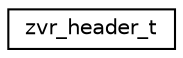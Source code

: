 digraph G
{
  edge [fontname="Helvetica",fontsize="10",labelfontname="Helvetica",labelfontsize="10"];
  node [fontname="Helvetica",fontsize="10",shape=record];
  rankdir="LR";
  Node1 [label="zvr_header_t",height=0.2,width=0.4,color="black", fillcolor="white", style="filled",URL="$structzvr__header__t.html"];
}
